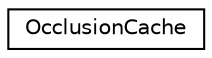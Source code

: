digraph G
{
  edge [fontname="Helvetica",fontsize="10",labelfontname="Helvetica",labelfontsize="10"];
  node [fontname="Helvetica",fontsize="10",shape=record];
  rankdir=LR;
  Node1 [label="OcclusionCache",height=0.2,width=0.4,color="black", fillcolor="white", style="filled",URL="$d5/d68/structOcclusionCache.html"];
}
